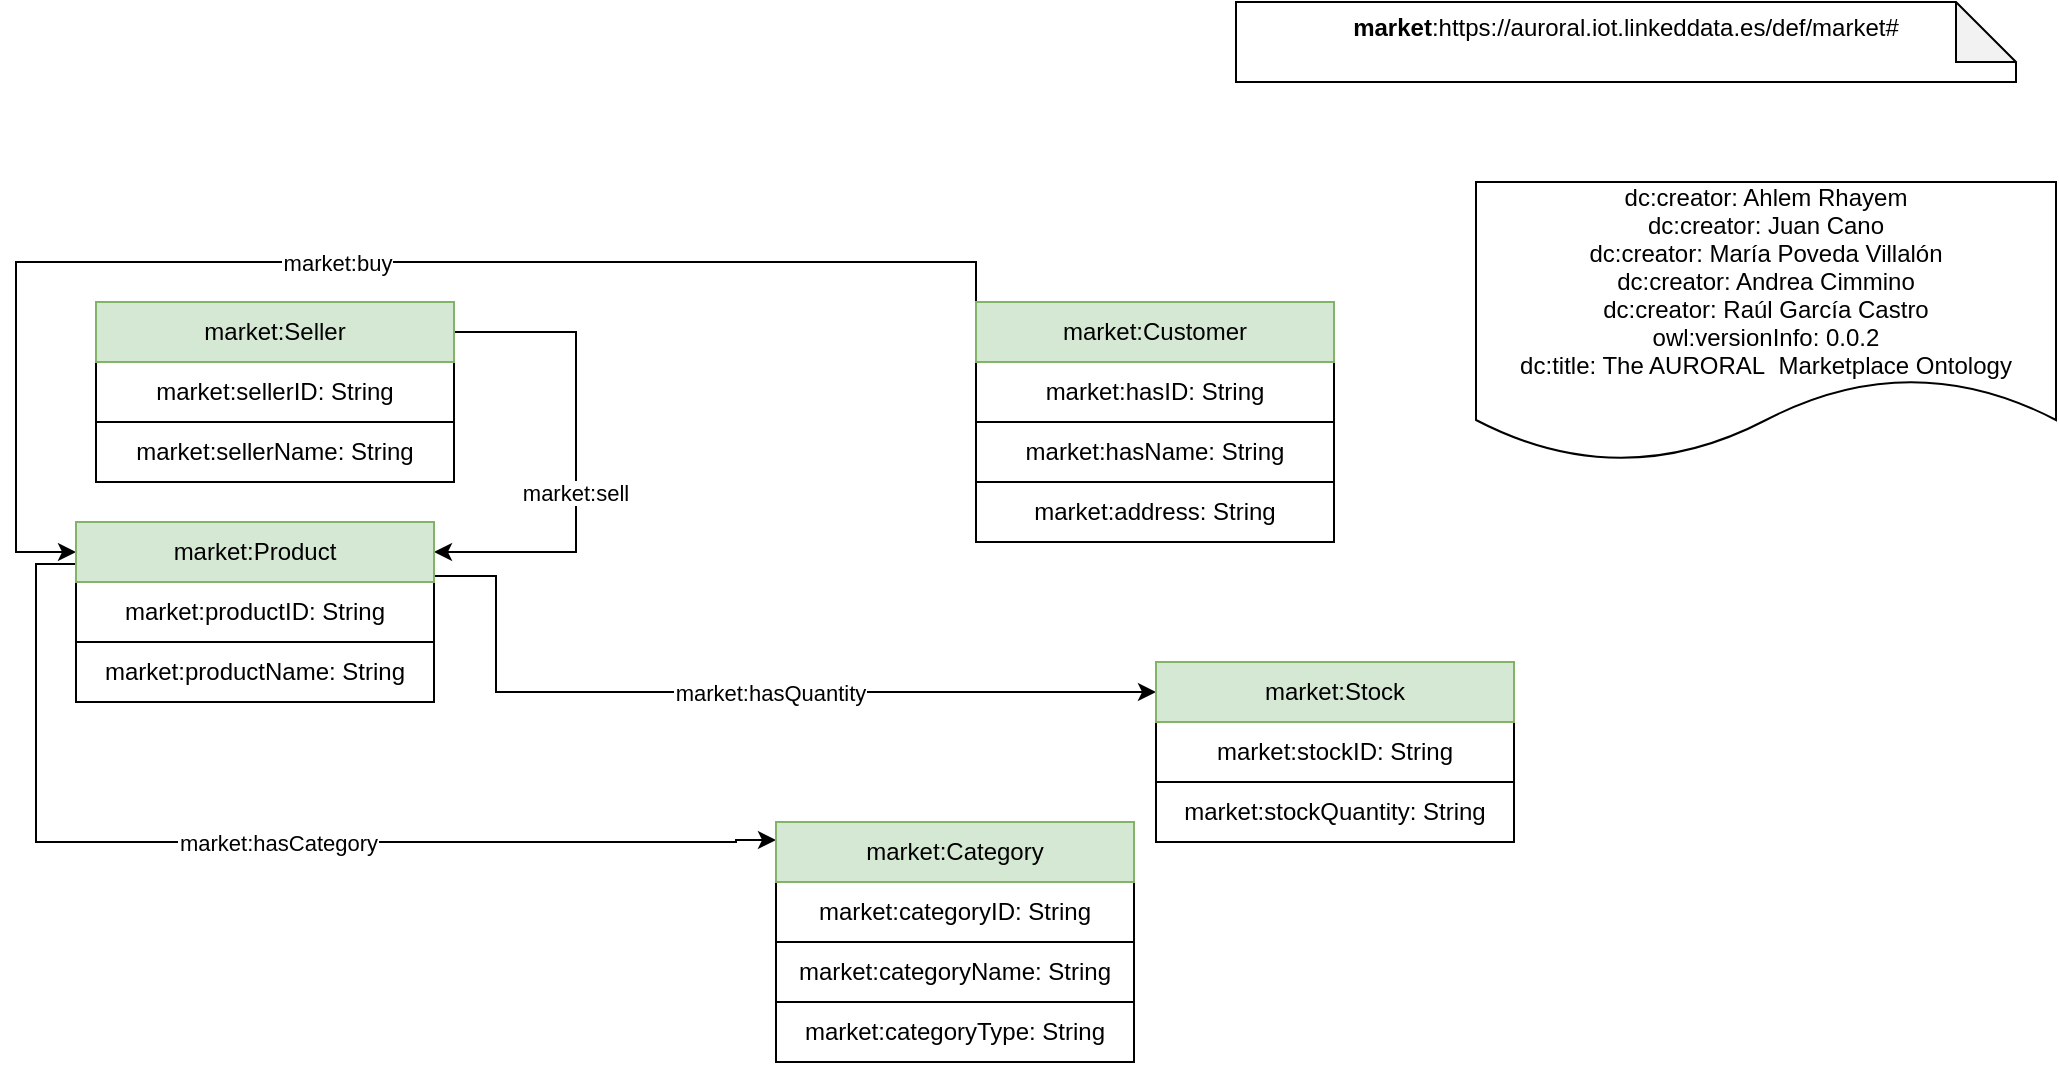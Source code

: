 <mxfile version="17.4.2" type="device"><diagram id="tEXNle_WKHqZQ5hmjCtZ" name="Page-1"><mxGraphModel dx="2522" dy="2889" grid="1" gridSize="10" guides="1" tooltips="1" connect="1" arrows="1" fold="1" page="1" pageScale="1" pageWidth="1654" pageHeight="2336" math="0" shadow="0"><root><mxCell id="0"/><mxCell id="1" parent="0"/><mxCell id="i5nerkvHXK-yTZkJUb-p-17" value="market:sell" style="edgeStyle=orthogonalEdgeStyle;rounded=0;orthogonalLoop=1;jettySize=auto;fontSize=11;endArrow=classic;endFill=1;" parent="1" source="RWa5MRrbY8D76r_HKVQr-15" target="RWa5MRrbY8D76r_HKVQr-18" edge="1"><mxGeometry x="0.167" relative="1" as="geometry"><mxPoint as="offset"/><mxPoint x="-860" y="100" as="sourcePoint"/><mxPoint x="-860" y="240" as="targetPoint"/><Array as="points"><mxPoint x="-810" y="75"/><mxPoint x="-810" y="185"/></Array></mxGeometry></mxCell><mxCell id="i5nerkvHXK-yTZkJUb-p-18" value="market:buy" style="edgeStyle=orthogonalEdgeStyle;rounded=0;orthogonalLoop=1;jettySize=auto;fontSize=11;endArrow=classic;endFill=1;exitX=0;exitY=0.5;exitDx=0;exitDy=0;entryX=0;entryY=0.5;entryDx=0;entryDy=0;" parent="1" source="RWa5MRrbY8D76r_HKVQr-6" target="RWa5MRrbY8D76r_HKVQr-18" edge="1"><mxGeometry x="0.026" relative="1" as="geometry"><mxPoint as="offset"/><mxPoint x="-640" y="110" as="sourcePoint"/><mxPoint x="-880" y="200" as="targetPoint"/><Array as="points"><mxPoint x="-610" y="40"/><mxPoint x="-1090" y="40"/><mxPoint x="-1090" y="185"/></Array></mxGeometry></mxCell><mxCell id="i5nerkvHXK-yTZkJUb-p-19" value="market:hasCategory" style="edgeStyle=orthogonalEdgeStyle;rounded=0;orthogonalLoop=1;jettySize=auto;fontSize=11;endArrow=classic;endFill=1;entryX=0;entryY=0.3;entryDx=0;entryDy=0;exitX=0;exitY=0.7;exitDx=0;exitDy=0;" parent="1" source="RWa5MRrbY8D76r_HKVQr-18" target="RWa5MRrbY8D76r_HKVQr-21" edge="1"><mxGeometry x="0.059" relative="1" as="geometry"><mxPoint as="offset"/><mxPoint x="-995" y="270" as="sourcePoint"/><mxPoint x="-730" y="410" as="targetPoint"/><Array as="points"><mxPoint x="-1080" y="191"/><mxPoint x="-1080" y="330"/><mxPoint x="-730" y="330"/><mxPoint x="-730" y="329"/></Array></mxGeometry></mxCell><mxCell id="i5nerkvHXK-yTZkJUb-p-23" value="market:hasQuantity" style="edgeStyle=orthogonalEdgeStyle;rounded=0;orthogonalLoop=1;jettySize=auto;fontSize=11;endArrow=classic;endFill=1;exitX=1;exitY=0.9;exitDx=0;exitDy=0;" parent="1" source="RWa5MRrbY8D76r_HKVQr-18" target="RWa5MRrbY8D76r_HKVQr-12" edge="1"><mxGeometry x="0.081" relative="1" as="geometry"><mxPoint as="offset"/><mxPoint x="-985" y="270" as="sourcePoint"/><mxPoint x="-560" y="290" as="targetPoint"/><Array as="points"><mxPoint x="-850" y="197"/><mxPoint x="-850" y="255"/></Array></mxGeometry></mxCell><mxCell id="RWa5MRrbY8D76r_HKVQr-1" value="&lt;div&gt;&lt;b&gt;market&lt;/b&gt;&lt;span&gt;:https://auroral.iot.linkeddata.es/def/market#&lt;/span&gt;&lt;br&gt;&lt;/div&gt;&lt;div&gt;&lt;br&gt;&lt;/div&gt;" style="shape=note;whiteSpace=wrap;html=1;backgroundOutline=1;darkOpacity=0.05;" parent="1" vertex="1"><mxGeometry x="-480" y="-90" width="390" height="40" as="geometry"/></mxCell><mxCell id="RWa5MRrbY8D76r_HKVQr-2" value="dc:creator: Ahlem Rhayem&#10;dc:creator: Juan Cano&#10;dc:creator: María Poveda Villalón&#10;dc:creator: Andrea Cimmino&#10;dc:creator: Raúl García Castro&#10;owl:versionInfo: 0.0.2&#10;dc:title: The AURORAL  Marketplace Ontology" style="shape=document;boundedLbl=1;" parent="1" vertex="1"><mxGeometry x="-360" width="290" height="140" as="geometry"/></mxCell><mxCell id="RWa5MRrbY8D76r_HKVQr-5" value="market:hasID: String" style="rounded=0;whiteSpace=wrap;html=1;snapToPoint=1;points=[[0.1,0],[0.2,0],[0.3,0],[0.4,0],[0.5,0],[0.6,0],[0.7,0],[0.8,0],[0.9,0],[0,0.1],[0,0.3],[0,0.5],[0,0.7],[0,0.9],[0.1,1],[0.2,1],[0.3,1],[0.4,1],[0.5,1],[0.6,1],[0.7,1],[0.8,1],[0.9,1],[1,0.1],[1,0.3],[1,0.5],[1,0.7],[1,0.9]];" parent="1" vertex="1"><mxGeometry x="-610" y="90.0" width="179" height="30" as="geometry"/></mxCell><mxCell id="RWa5MRrbY8D76r_HKVQr-6" value="market:Customer" style="rounded=0;whiteSpace=wrap;html=1;snapToPoint=1;points=[[0.1,0],[0.2,0],[0.3,0],[0.4,0],[0.5,0],[0.6,0],[0.7,0],[0.8,0],[0.9,0],[0,0.1],[0,0.3],[0,0.5],[0,0.7],[0,0.9],[0.1,1],[0.2,1],[0.3,1],[0.4,1],[0.5,1],[0.6,1],[0.7,1],[0.8,1],[0.9,1],[1,0.1],[1,0.3],[1,0.5],[1,0.7],[1,0.9]];fillColor=#d5e8d4;strokeColor=#82b366;" parent="1" vertex="1"><mxGeometry x="-610" y="60.0" width="179" height="30" as="geometry"/></mxCell><mxCell id="RWa5MRrbY8D76r_HKVQr-9" value="market:hasName: String" style="rounded=0;whiteSpace=wrap;html=1;snapToPoint=1;points=[[0.1,0],[0.2,0],[0.3,0],[0.4,0],[0.5,0],[0.6,0],[0.7,0],[0.8,0],[0.9,0],[0,0.1],[0,0.3],[0,0.5],[0,0.7],[0,0.9],[0.1,1],[0.2,1],[0.3,1],[0.4,1],[0.5,1],[0.6,1],[0.7,1],[0.8,1],[0.9,1],[1,0.1],[1,0.3],[1,0.5],[1,0.7],[1,0.9]];" parent="1" vertex="1"><mxGeometry x="-610" y="120.0" width="179" height="30" as="geometry"/></mxCell><mxCell id="RWa5MRrbY8D76r_HKVQr-10" value="market:address: String" style="rounded=0;whiteSpace=wrap;html=1;snapToPoint=1;points=[[0.1,0],[0.2,0],[0.3,0],[0.4,0],[0.5,0],[0.6,0],[0.7,0],[0.8,0],[0.9,0],[0,0.1],[0,0.3],[0,0.5],[0,0.7],[0,0.9],[0.1,1],[0.2,1],[0.3,1],[0.4,1],[0.5,1],[0.6,1],[0.7,1],[0.8,1],[0.9,1],[1,0.1],[1,0.3],[1,0.5],[1,0.7],[1,0.9]];" parent="1" vertex="1"><mxGeometry x="-610" y="150.0" width="179" height="30" as="geometry"/></mxCell><mxCell id="RWa5MRrbY8D76r_HKVQr-11" value="market:stockID: String" style="rounded=0;whiteSpace=wrap;html=1;snapToPoint=1;points=[[0.1,0],[0.2,0],[0.3,0],[0.4,0],[0.5,0],[0.6,0],[0.7,0],[0.8,0],[0.9,0],[0,0.1],[0,0.3],[0,0.5],[0,0.7],[0,0.9],[0.1,1],[0.2,1],[0.3,1],[0.4,1],[0.5,1],[0.6,1],[0.7,1],[0.8,1],[0.9,1],[1,0.1],[1,0.3],[1,0.5],[1,0.7],[1,0.9]];" parent="1" vertex="1"><mxGeometry x="-520" y="270.0" width="179" height="30" as="geometry"/></mxCell><mxCell id="RWa5MRrbY8D76r_HKVQr-12" value="market:Stock" style="rounded=0;whiteSpace=wrap;html=1;snapToPoint=1;points=[[0.1,0],[0.2,0],[0.3,0],[0.4,0],[0.5,0],[0.6,0],[0.7,0],[0.8,0],[0.9,0],[0,0.1],[0,0.3],[0,0.5],[0,0.7],[0,0.9],[0.1,1],[0.2,1],[0.3,1],[0.4,1],[0.5,1],[0.6,1],[0.7,1],[0.8,1],[0.9,1],[1,0.1],[1,0.3],[1,0.5],[1,0.7],[1,0.9]];fillColor=#d5e8d4;strokeColor=#82b366;" parent="1" vertex="1"><mxGeometry x="-520" y="240.0" width="179" height="30" as="geometry"/></mxCell><mxCell id="RWa5MRrbY8D76r_HKVQr-13" value="market:stockQuantity: String" style="rounded=0;whiteSpace=wrap;html=1;snapToPoint=1;points=[[0.1,0],[0.2,0],[0.3,0],[0.4,0],[0.5,0],[0.6,0],[0.7,0],[0.8,0],[0.9,0],[0,0.1],[0,0.3],[0,0.5],[0,0.7],[0,0.9],[0.1,1],[0.2,1],[0.3,1],[0.4,1],[0.5,1],[0.6,1],[0.7,1],[0.8,1],[0.9,1],[1,0.1],[1,0.3],[1,0.5],[1,0.7],[1,0.9]];" parent="1" vertex="1"><mxGeometry x="-520" y="300.0" width="179" height="30" as="geometry"/></mxCell><mxCell id="RWa5MRrbY8D76r_HKVQr-14" value="market:sellerID: String" style="rounded=0;whiteSpace=wrap;html=1;snapToPoint=1;points=[[0.1,0],[0.2,0],[0.3,0],[0.4,0],[0.5,0],[0.6,0],[0.7,0],[0.8,0],[0.9,0],[0,0.1],[0,0.3],[0,0.5],[0,0.7],[0,0.9],[0.1,1],[0.2,1],[0.3,1],[0.4,1],[0.5,1],[0.6,1],[0.7,1],[0.8,1],[0.9,1],[1,0.1],[1,0.3],[1,0.5],[1,0.7],[1,0.9]];" parent="1" vertex="1"><mxGeometry x="-1050" y="90.0" width="179" height="30" as="geometry"/></mxCell><mxCell id="RWa5MRrbY8D76r_HKVQr-15" value="market:Seller" style="rounded=0;whiteSpace=wrap;html=1;snapToPoint=1;points=[[0.1,0],[0.2,0],[0.3,0],[0.4,0],[0.5,0],[0.6,0],[0.7,0],[0.8,0],[0.9,0],[0,0.1],[0,0.3],[0,0.5],[0,0.7],[0,0.9],[0.1,1],[0.2,1],[0.3,1],[0.4,1],[0.5,1],[0.6,1],[0.7,1],[0.8,1],[0.9,1],[1,0.1],[1,0.3],[1,0.5],[1,0.7],[1,0.9]];fillColor=#d5e8d4;strokeColor=#82b366;" parent="1" vertex="1"><mxGeometry x="-1050" y="60.0" width="179" height="30" as="geometry"/></mxCell><mxCell id="RWa5MRrbY8D76r_HKVQr-16" value="market:sellerName: String" style="rounded=0;whiteSpace=wrap;html=1;snapToPoint=1;points=[[0.1,0],[0.2,0],[0.3,0],[0.4,0],[0.5,0],[0.6,0],[0.7,0],[0.8,0],[0.9,0],[0,0.1],[0,0.3],[0,0.5],[0,0.7],[0,0.9],[0.1,1],[0.2,1],[0.3,1],[0.4,1],[0.5,1],[0.6,1],[0.7,1],[0.8,1],[0.9,1],[1,0.1],[1,0.3],[1,0.5],[1,0.7],[1,0.9]];" parent="1" vertex="1"><mxGeometry x="-1050" y="120.0" width="179" height="30" as="geometry"/></mxCell><mxCell id="RWa5MRrbY8D76r_HKVQr-17" value="market:productID: String" style="rounded=0;whiteSpace=wrap;html=1;snapToPoint=1;points=[[0.1,0],[0.2,0],[0.3,0],[0.4,0],[0.5,0],[0.6,0],[0.7,0],[0.8,0],[0.9,0],[0,0.1],[0,0.3],[0,0.5],[0,0.7],[0,0.9],[0.1,1],[0.2,1],[0.3,1],[0.4,1],[0.5,1],[0.6,1],[0.7,1],[0.8,1],[0.9,1],[1,0.1],[1,0.3],[1,0.5],[1,0.7],[1,0.9]];" parent="1" vertex="1"><mxGeometry x="-1060" y="200.0" width="179" height="30" as="geometry"/></mxCell><mxCell id="RWa5MRrbY8D76r_HKVQr-18" value="market:Product" style="rounded=0;whiteSpace=wrap;html=1;snapToPoint=1;points=[[0.1,0],[0.2,0],[0.3,0],[0.4,0],[0.5,0],[0.6,0],[0.7,0],[0.8,0],[0.9,0],[0,0.1],[0,0.3],[0,0.5],[0,0.7],[0,0.9],[0.1,1],[0.2,1],[0.3,1],[0.4,1],[0.5,1],[0.6,1],[0.7,1],[0.8,1],[0.9,1],[1,0.1],[1,0.3],[1,0.5],[1,0.7],[1,0.9]];fillColor=#d5e8d4;strokeColor=#82b366;" parent="1" vertex="1"><mxGeometry x="-1060" y="170.0" width="179" height="30" as="geometry"/></mxCell><mxCell id="RWa5MRrbY8D76r_HKVQr-19" value="market:productName: String" style="rounded=0;whiteSpace=wrap;html=1;snapToPoint=1;points=[[0.1,0],[0.2,0],[0.3,0],[0.4,0],[0.5,0],[0.6,0],[0.7,0],[0.8,0],[0.9,0],[0,0.1],[0,0.3],[0,0.5],[0,0.7],[0,0.9],[0.1,1],[0.2,1],[0.3,1],[0.4,1],[0.5,1],[0.6,1],[0.7,1],[0.8,1],[0.9,1],[1,0.1],[1,0.3],[1,0.5],[1,0.7],[1,0.9]];" parent="1" vertex="1"><mxGeometry x="-1060" y="230.0" width="179" height="30" as="geometry"/></mxCell><mxCell id="RWa5MRrbY8D76r_HKVQr-20" value="market:categoryID: String" style="rounded=0;whiteSpace=wrap;html=1;snapToPoint=1;points=[[0.1,0],[0.2,0],[0.3,0],[0.4,0],[0.5,0],[0.6,0],[0.7,0],[0.8,0],[0.9,0],[0,0.1],[0,0.3],[0,0.5],[0,0.7],[0,0.9],[0.1,1],[0.2,1],[0.3,1],[0.4,1],[0.5,1],[0.6,1],[0.7,1],[0.8,1],[0.9,1],[1,0.1],[1,0.3],[1,0.5],[1,0.7],[1,0.9]];" parent="1" vertex="1"><mxGeometry x="-710" y="350.0" width="179" height="30" as="geometry"/></mxCell><mxCell id="RWa5MRrbY8D76r_HKVQr-21" value="market:Category" style="rounded=0;whiteSpace=wrap;html=1;snapToPoint=1;points=[[0.1,0],[0.2,0],[0.3,0],[0.4,0],[0.5,0],[0.6,0],[0.7,0],[0.8,0],[0.9,0],[0,0.1],[0,0.3],[0,0.5],[0,0.7],[0,0.9],[0.1,1],[0.2,1],[0.3,1],[0.4,1],[0.5,1],[0.6,1],[0.7,1],[0.8,1],[0.9,1],[1,0.1],[1,0.3],[1,0.5],[1,0.7],[1,0.9]];fillColor=#d5e8d4;strokeColor=#82b366;" parent="1" vertex="1"><mxGeometry x="-710" y="320.0" width="179" height="30" as="geometry"/></mxCell><mxCell id="RWa5MRrbY8D76r_HKVQr-22" value="market:categoryName: String" style="rounded=0;whiteSpace=wrap;html=1;snapToPoint=1;points=[[0.1,0],[0.2,0],[0.3,0],[0.4,0],[0.5,0],[0.6,0],[0.7,0],[0.8,0],[0.9,0],[0,0.1],[0,0.3],[0,0.5],[0,0.7],[0,0.9],[0.1,1],[0.2,1],[0.3,1],[0.4,1],[0.5,1],[0.6,1],[0.7,1],[0.8,1],[0.9,1],[1,0.1],[1,0.3],[1,0.5],[1,0.7],[1,0.9]];" parent="1" vertex="1"><mxGeometry x="-710" y="380.0" width="179" height="30" as="geometry"/></mxCell><mxCell id="RWa5MRrbY8D76r_HKVQr-23" value="market:categoryType: String" style="rounded=0;whiteSpace=wrap;html=1;snapToPoint=1;points=[[0.1,0],[0.2,0],[0.3,0],[0.4,0],[0.5,0],[0.6,0],[0.7,0],[0.8,0],[0.9,0],[0,0.1],[0,0.3],[0,0.5],[0,0.7],[0,0.9],[0.1,1],[0.2,1],[0.3,1],[0.4,1],[0.5,1],[0.6,1],[0.7,1],[0.8,1],[0.9,1],[1,0.1],[1,0.3],[1,0.5],[1,0.7],[1,0.9]];" parent="1" vertex="1"><mxGeometry x="-710" y="410.0" width="179" height="30" as="geometry"/></mxCell></root></mxGraphModel></diagram></mxfile>